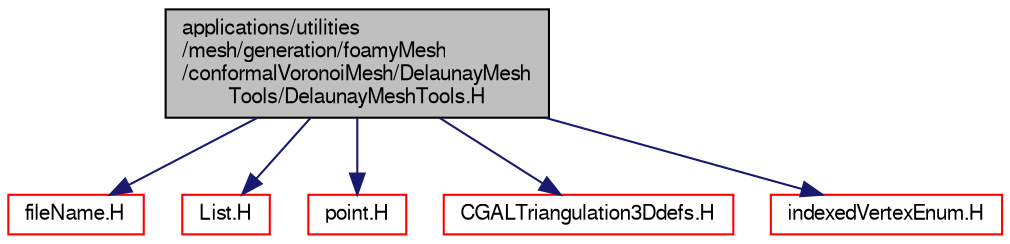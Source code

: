 digraph "applications/utilities/mesh/generation/foamyMesh/conformalVoronoiMesh/DelaunayMeshTools/DelaunayMeshTools.H"
{
  bgcolor="transparent";
  edge [fontname="FreeSans",fontsize="10",labelfontname="FreeSans",labelfontsize="10"];
  node [fontname="FreeSans",fontsize="10",shape=record];
  Node1 [label="applications/utilities\l/mesh/generation/foamyMesh\l/conformalVoronoiMesh/DelaunayMesh\lTools/DelaunayMeshTools.H",height=0.2,width=0.4,color="black", fillcolor="grey75", style="filled" fontcolor="black"];
  Node1 -> Node2 [color="midnightblue",fontsize="10",style="solid",fontname="FreeSans"];
  Node2 [label="fileName.H",height=0.2,width=0.4,color="red",URL="$a08498.html"];
  Node1 -> Node3 [color="midnightblue",fontsize="10",style="solid",fontname="FreeSans"];
  Node3 [label="List.H",height=0.2,width=0.4,color="red",URL="$a07179.html"];
  Node1 -> Node4 [color="midnightblue",fontsize="10",style="solid",fontname="FreeSans"];
  Node4 [label="point.H",height=0.2,width=0.4,color="red",URL="$a08312.html"];
  Node1 -> Node5 [color="midnightblue",fontsize="10",style="solid",fontname="FreeSans"];
  Node5 [label="CGALTriangulation3Ddefs.H",height=0.2,width=0.4,color="red",URL="$a03631.html",tooltip="CGAL data structures used for 3D Delaunay meshing. "];
  Node1 -> Node6 [color="midnightblue",fontsize="10",style="solid",fontname="FreeSans"];
  Node6 [label="indexedVertexEnum.H",height=0.2,width=0.4,color="red",URL="$a03661.html"];
}

